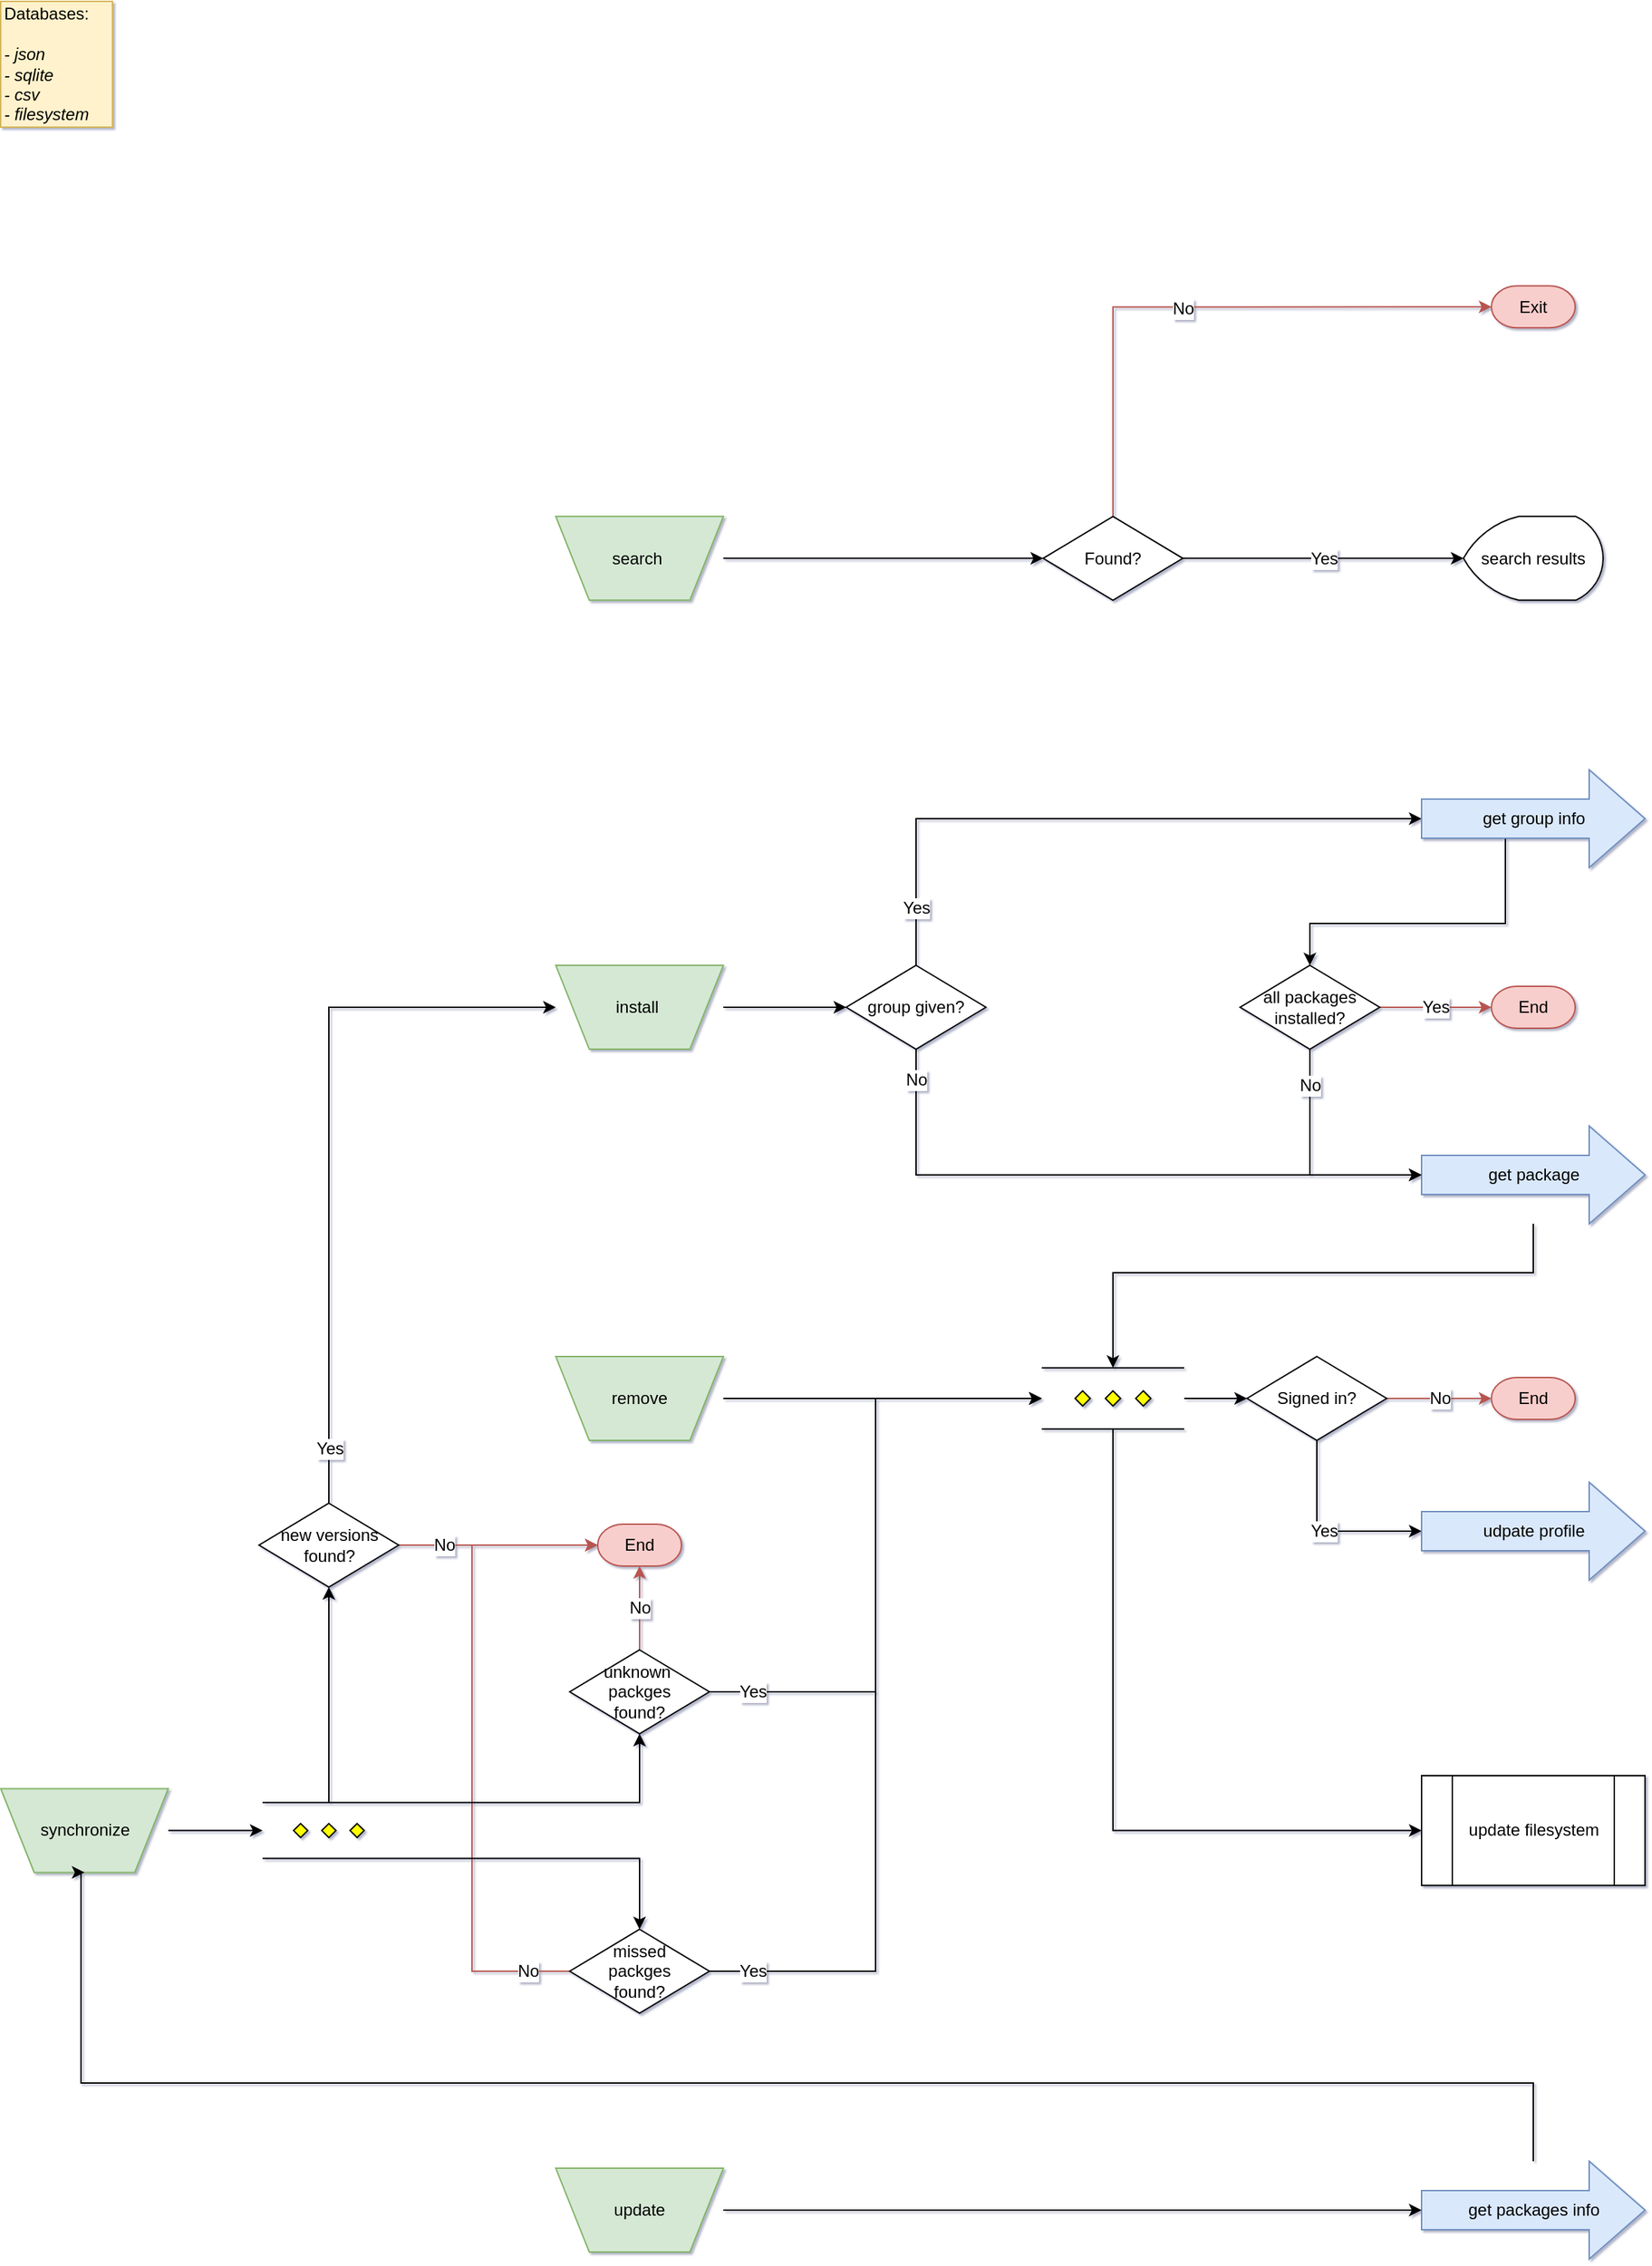 <mxfile version="12.4.2" type="device" pages="1"><diagram name="Page-1" id="edf60f1a-56cd-e834-aa8a-f176f3a09ee4"><mxGraphModel dx="2396" dy="1851" grid="1" gridSize="10" guides="1" tooltips="1" connect="1" arrows="1" fold="1" page="1" pageScale="1" pageWidth="1100" pageHeight="850" background="#ffffff" math="0" shadow="1"><root><mxCell id="0"/><mxCell id="1" parent="0"/><mxCell id="zUPLfW4vY-5iU9UicNbr-1" value="No" style="edgeStyle=orthogonalEdgeStyle;rounded=0;orthogonalLoop=1;jettySize=auto;html=1;shadow=0;fontFamily=Helvetica;fontSize=12;entryX=0;entryY=0.5;entryDx=0;entryDy=0;entryPerimeter=0;exitX=0;exitY=0.5;exitDx=0;exitDy=0;fillColor=#f8cecc;strokeColor=#b85450;" edge="1" parent="1" source="zUPLfW4vY-5iU9UicNbr-25" target="zUPLfW4vY-5iU9UicNbr-59"><mxGeometry x="-0.87" relative="1" as="geometry"><mxPoint x="140" y="370" as="targetPoint"/><Array as="points"><mxPoint x="80" y="600"/><mxPoint x="80" y="295"/></Array><mxPoint as="offset"/></mxGeometry></mxCell><mxCell id="zUPLfW4vY-5iU9UicNbr-2" style="edgeStyle=orthogonalEdgeStyle;rounded=0;orthogonalLoop=1;jettySize=auto;html=1;entryX=0;entryY=0.5;entryDx=0;entryDy=0;fontSize=12;fontFamily=Helvetica;shadow=0;" edge="1" parent="1" source="zUPLfW4vY-5iU9UicNbr-3" target="zUPLfW4vY-5iU9UicNbr-28"><mxGeometry relative="1" as="geometry"/></mxCell><mxCell id="zUPLfW4vY-5iU9UicNbr-3" value="install&amp;nbsp;" style="shape=trapezoid;whiteSpace=wrap;html=1;rounded=0;shadow=0;labelBackgroundColor=none;strokeWidth=1;fontFamily=Helvetica;fontSize=12;align=center;flipV=1;fillColor=#d5e8d4;strokeColor=#82b366;" vertex="1" parent="1"><mxGeometry x="140" y="-120" width="120" height="60" as="geometry"/></mxCell><mxCell id="zUPLfW4vY-5iU9UicNbr-4" style="edgeStyle=orthogonalEdgeStyle;rounded=0;orthogonalLoop=1;jettySize=auto;html=1;entryX=0;entryY=0.5;entryDx=0;entryDy=0;fontSize=12;fontFamily=Helvetica;shadow=0;" edge="1" parent="1" source="zUPLfW4vY-5iU9UicNbr-5" target="zUPLfW4vY-5iU9UicNbr-14"><mxGeometry relative="1" as="geometry"/></mxCell><mxCell id="zUPLfW4vY-5iU9UicNbr-5" value="remove" style="shape=trapezoid;whiteSpace=wrap;html=1;rounded=0;shadow=0;labelBackgroundColor=none;strokeWidth=1;fontFamily=Helvetica;fontSize=12;align=center;flipV=1;fillColor=#d5e8d4;strokeColor=#82b366;" vertex="1" parent="1"><mxGeometry x="140" y="160" width="120" height="60" as="geometry"/></mxCell><mxCell id="zUPLfW4vY-5iU9UicNbr-6" style="edgeStyle=orthogonalEdgeStyle;rounded=0;orthogonalLoop=1;jettySize=auto;html=1;entryX=0;entryY=0.5;entryDx=0;entryDy=0;entryPerimeter=0;fontSize=12;fontFamily=Helvetica;shadow=0;" edge="1" parent="1" source="zUPLfW4vY-5iU9UicNbr-7" target="zUPLfW4vY-5iU9UicNbr-23"><mxGeometry relative="1" as="geometry"/></mxCell><mxCell id="zUPLfW4vY-5iU9UicNbr-7" value="synchronize " style="shape=trapezoid;whiteSpace=wrap;html=1;rounded=0;shadow=0;labelBackgroundColor=none;strokeWidth=1;fontFamily=Helvetica;fontSize=12;align=center;flipV=1;fillColor=#d5e8d4;strokeColor=#82b366;" vertex="1" parent="1"><mxGeometry x="-257.5" y="469.3" width="120" height="60" as="geometry"/></mxCell><mxCell id="zUPLfW4vY-5iU9UicNbr-8" value="&lt;div style=&quot;font-size: 12px;&quot;&gt;&lt;span style=&quot;font-size: 12px;&quot;&gt;Databases:&lt;/span&gt;&lt;/div&gt;&lt;i style=&quot;font-size: 12px;&quot;&gt;&lt;span style=&quot;font-size: 12px;&quot;&gt;&lt;br style=&quot;font-size: 12px;&quot;&gt;- json&lt;/span&gt;&lt;br style=&quot;font-size: 12px;&quot;&gt;-&amp;nbsp;&lt;span style=&quot;font-size: 12px;&quot;&gt;sqlite&lt;/span&gt;&lt;br style=&quot;font-size: 12px;&quot;&gt;-&amp;nbsp;&lt;span style=&quot;font-size: 12px;&quot;&gt;csv&lt;/span&gt;&lt;br style=&quot;font-size: 12px;&quot;&gt;-&amp;nbsp;&lt;span style=&quot;font-size: 12px;&quot;&gt;filesystem&lt;/span&gt;&lt;/i&gt;" style="text;html=1;align=left;verticalAlign=middle;resizable=0;points=[];;autosize=1;fillColor=#fff2cc;strokeColor=#d6b656;fontSize=12;fontFamily=Helvetica;shadow=0;" vertex="1" parent="1"><mxGeometry x="-257.5" y="-810" width="80" height="90" as="geometry"/></mxCell><mxCell id="zUPLfW4vY-5iU9UicNbr-9" style="edgeStyle=orthogonalEdgeStyle;rounded=0;orthogonalLoop=1;jettySize=auto;html=1;entryX=0.5;entryY=0;entryDx=0;entryDy=0;fontSize=12;fontFamily=Helvetica;shadow=0;" edge="1" parent="1" source="zUPLfW4vY-5iU9UicNbr-10" target="zUPLfW4vY-5iU9UicNbr-14"><mxGeometry relative="1" as="geometry"><Array as="points"><mxPoint x="840" y="100"/><mxPoint x="539" y="100"/></Array></mxGeometry></mxCell><mxCell id="zUPLfW4vY-5iU9UicNbr-10" value="get package" style="html=1;strokeWidth=1;shape=mxgraph.arrows2.arrow;dy=0.6;dx=40;notch=0;fillColor=#dae8fc;strokeColor=#6c8ebf;fontSize=12;fontFamily=Helvetica;shadow=0;" vertex="1" parent="1"><mxGeometry x="760" y="-5" width="160" height="70" as="geometry"/></mxCell><mxCell id="zUPLfW4vY-5iU9UicNbr-11" value="Yes" style="rounded=0;orthogonalLoop=1;jettySize=auto;html=1;entryX=0;entryY=0.5;entryDx=0;entryDy=0;entryPerimeter=0;edgeStyle=orthogonalEdgeStyle;exitX=0.5;exitY=1;exitDx=0;exitDy=0;fontSize=12;fontFamily=Helvetica;shadow=0;" edge="1" parent="1" source="zUPLfW4vY-5iU9UicNbr-36" target="zUPLfW4vY-5iU9UicNbr-15"><mxGeometry relative="1" as="geometry"><mxPoint x="685" y="230" as="sourcePoint"/><mxPoint x="685" y="190" as="targetPoint"/></mxGeometry></mxCell><mxCell id="zUPLfW4vY-5iU9UicNbr-12" style="edgeStyle=orthogonalEdgeStyle;rounded=0;orthogonalLoop=1;jettySize=auto;html=1;exitX=1;exitY=0.5;exitDx=0;exitDy=0;exitPerimeter=0;entryX=0;entryY=0.5;entryDx=0;entryDy=0;fontSize=12;fontFamily=Helvetica;shadow=0;" edge="1" parent="1" source="zUPLfW4vY-5iU9UicNbr-14" target="zUPLfW4vY-5iU9UicNbr-36"><mxGeometry relative="1" as="geometry"/></mxCell><mxCell id="zUPLfW4vY-5iU9UicNbr-13" style="edgeStyle=orthogonalEdgeStyle;rounded=0;orthogonalLoop=1;jettySize=auto;html=1;entryX=0;entryY=0.5;entryDx=0;entryDy=0;exitX=0.5;exitY=1;exitDx=0;exitDy=0;exitPerimeter=0;fontSize=12;fontFamily=Helvetica;shadow=0;" edge="1" parent="1" source="zUPLfW4vY-5iU9UicNbr-14" target="zUPLfW4vY-5iU9UicNbr-16"><mxGeometry relative="1" as="geometry"/></mxCell><mxCell id="zUPLfW4vY-5iU9UicNbr-14" value="" style="verticalLabelPosition=bottom;verticalAlign=top;html=1;shape=mxgraph.flowchart.parallel_mode;pointerEvents=1;rounded=0;shadow=0;strokeWidth=1;fontSize=12;fontFamily=Helvetica;" vertex="1" parent="1"><mxGeometry x="488" y="168.15" width="102" height="43.7" as="geometry"/></mxCell><mxCell id="zUPLfW4vY-5iU9UicNbr-15" value="udpate profile" style="html=1;strokeWidth=1;shape=mxgraph.arrows2.arrow;dy=0.6;dx=40;notch=0;fillColor=#dae8fc;strokeColor=#6c8ebf;fontSize=12;fontFamily=Helvetica;shadow=0;" vertex="1" parent="1"><mxGeometry x="760" y="250" width="160" height="70" as="geometry"/></mxCell><mxCell id="zUPLfW4vY-5iU9UicNbr-16" value="update filesystem" style="html=1;shape=process;whiteSpace=wrap;rounded=0;size=0.14;arcSize=6;strokeWidth=1;shadow=0;fontSize=12;fontFamily=Helvetica;" vertex="1" parent="1"><mxGeometry x="760" y="460" width="160" height="78.6" as="geometry"/></mxCell><mxCell id="zUPLfW4vY-5iU9UicNbr-17" value="Yes" style="edgeStyle=orthogonalEdgeStyle;rounded=0;orthogonalLoop=1;jettySize=auto;html=1;entryX=0;entryY=0.5;entryDx=0;entryDy=0;fontSize=12;fontFamily=Helvetica;shadow=0;" edge="1" parent="1" source="zUPLfW4vY-5iU9UicNbr-19" target="zUPLfW4vY-5iU9UicNbr-14"><mxGeometry x="-0.862" relative="1" as="geometry"><mxPoint as="offset"/></mxGeometry></mxCell><mxCell id="zUPLfW4vY-5iU9UicNbr-18" value="No" style="edgeStyle=orthogonalEdgeStyle;rounded=0;orthogonalLoop=1;jettySize=auto;html=1;entryX=0.5;entryY=1;entryDx=0;entryDy=0;entryPerimeter=0;shadow=0;fontFamily=Helvetica;fontSize=12;fillColor=#f8cecc;strokeColor=#b85450;" edge="1" parent="1" source="zUPLfW4vY-5iU9UicNbr-19" target="zUPLfW4vY-5iU9UicNbr-59"><mxGeometry relative="1" as="geometry"/></mxCell><mxCell id="zUPLfW4vY-5iU9UicNbr-19" value="unknown&amp;nbsp;&lt;br style=&quot;font-size: 12px&quot;&gt;packges &lt;br&gt;found?" style="rhombus;whiteSpace=wrap;html=1;rounded=0;shadow=0;labelBackgroundColor=none;strokeWidth=1;fontFamily=Helvetica;fontSize=12;align=center;" vertex="1" parent="1"><mxGeometry x="150" y="370" width="100" height="60" as="geometry"/></mxCell><mxCell id="zUPLfW4vY-5iU9UicNbr-20" style="edgeStyle=orthogonalEdgeStyle;rounded=0;orthogonalLoop=1;jettySize=auto;html=1;entryX=0.5;entryY=1;entryDx=0;entryDy=0;fontSize=12;fontFamily=Helvetica;shadow=0;exitX=1;exitY=0;exitDx=0;exitDy=0;exitPerimeter=0;" edge="1" parent="1" source="zUPLfW4vY-5iU9UicNbr-23" target="zUPLfW4vY-5iU9UicNbr-19"><mxGeometry relative="1" as="geometry"><Array as="points"><mxPoint x="200" y="479"/></Array></mxGeometry></mxCell><mxCell id="zUPLfW4vY-5iU9UicNbr-21" style="edgeStyle=orthogonalEdgeStyle;rounded=0;orthogonalLoop=1;jettySize=auto;html=1;entryX=0.5;entryY=0;entryDx=0;entryDy=0;fontSize=12;fontFamily=Helvetica;shadow=0;exitX=1;exitY=1;exitDx=0;exitDy=0;exitPerimeter=0;" edge="1" parent="1" source="zUPLfW4vY-5iU9UicNbr-23" target="zUPLfW4vY-5iU9UicNbr-25"><mxGeometry relative="1" as="geometry"><Array as="points"><mxPoint x="200" y="519"/></Array></mxGeometry></mxCell><mxCell id="zUPLfW4vY-5iU9UicNbr-22" style="edgeStyle=orthogonalEdgeStyle;rounded=0;orthogonalLoop=1;jettySize=auto;html=1;entryX=0.5;entryY=1;entryDx=0;entryDy=0;fontSize=12;fontFamily=Helvetica;shadow=0;" edge="1" parent="1" source="zUPLfW4vY-5iU9UicNbr-23" target="zUPLfW4vY-5iU9UicNbr-42"><mxGeometry relative="1" as="geometry"/></mxCell><mxCell id="zUPLfW4vY-5iU9UicNbr-23" value="" style="verticalLabelPosition=bottom;verticalAlign=top;html=1;shape=mxgraph.flowchart.parallel_mode;pointerEvents=1;rounded=0;shadow=0;strokeWidth=1;fontSize=12;fontFamily=Helvetica;" vertex="1" parent="1"><mxGeometry x="-70" y="479.3" width="95" height="40" as="geometry"/></mxCell><mxCell id="zUPLfW4vY-5iU9UicNbr-24" value="Yes" style="edgeStyle=orthogonalEdgeStyle;rounded=0;orthogonalLoop=1;jettySize=auto;html=1;entryX=0;entryY=0.5;entryDx=0;entryDy=0;fontSize=12;fontFamily=Helvetica;shadow=0;" edge="1" parent="1" source="zUPLfW4vY-5iU9UicNbr-25" target="zUPLfW4vY-5iU9UicNbr-14"><mxGeometry x="-0.906" relative="1" as="geometry"><mxPoint as="offset"/></mxGeometry></mxCell><mxCell id="zUPLfW4vY-5iU9UicNbr-25" value="missed &lt;br&gt;packges &lt;br&gt;found?" style="rhombus;whiteSpace=wrap;html=1;rounded=0;shadow=0;labelBackgroundColor=none;strokeWidth=1;fontFamily=Helvetica;fontSize=12;align=center;" vertex="1" parent="1"><mxGeometry x="150" y="570" width="100" height="60" as="geometry"/></mxCell><mxCell id="zUPLfW4vY-5iU9UicNbr-26" value="Yes" style="edgeStyle=orthogonalEdgeStyle;rounded=0;orthogonalLoop=1;jettySize=auto;html=1;exitX=0.5;exitY=0;exitDx=0;exitDy=0;entryX=0;entryY=0.5;entryDx=0;entryDy=0;entryPerimeter=0;fontSize=12;fontFamily=Helvetica;shadow=0;" edge="1" parent="1" source="zUPLfW4vY-5iU9UicNbr-28" target="zUPLfW4vY-5iU9UicNbr-30"><mxGeometry x="-0.824" relative="1" as="geometry"><mxPoint as="offset"/></mxGeometry></mxCell><mxCell id="zUPLfW4vY-5iU9UicNbr-27" value="No" style="edgeStyle=orthogonalEdgeStyle;rounded=0;orthogonalLoop=1;jettySize=auto;html=1;entryX=0;entryY=0.5;entryDx=0;entryDy=0;entryPerimeter=0;exitX=0.5;exitY=1;exitDx=0;exitDy=0;fontSize=12;fontFamily=Helvetica;shadow=0;" edge="1" parent="1" source="zUPLfW4vY-5iU9UicNbr-28" target="zUPLfW4vY-5iU9UicNbr-10"><mxGeometry x="-0.904" relative="1" as="geometry"><mxPoint as="offset"/></mxGeometry></mxCell><mxCell id="zUPLfW4vY-5iU9UicNbr-28" value="group given?" style="rhombus;whiteSpace=wrap;html=1;rounded=0;shadow=0;labelBackgroundColor=none;strokeWidth=1;fontFamily=Helvetica;fontSize=12;align=center;" vertex="1" parent="1"><mxGeometry x="348" y="-120" width="100" height="60" as="geometry"/></mxCell><mxCell id="zUPLfW4vY-5iU9UicNbr-29" style="edgeStyle=orthogonalEdgeStyle;rounded=0;orthogonalLoop=1;jettySize=auto;html=1;entryX=0.5;entryY=0;entryDx=0;entryDy=0;exitX=0;exitY=0;exitDx=60;exitDy=49;exitPerimeter=0;fontSize=12;fontFamily=Helvetica;shadow=0;" edge="1" parent="1" source="zUPLfW4vY-5iU9UicNbr-30" target="zUPLfW4vY-5iU9UicNbr-33"><mxGeometry relative="1" as="geometry"><Array as="points"><mxPoint x="820" y="-150"/><mxPoint x="680" y="-150"/></Array></mxGeometry></mxCell><mxCell id="zUPLfW4vY-5iU9UicNbr-30" value="get group info" style="html=1;strokeWidth=1;shape=mxgraph.arrows2.arrow;dy=0.6;dx=40;notch=0;fillColor=#dae8fc;strokeColor=#6c8ebf;fontSize=12;fontFamily=Helvetica;shadow=0;" vertex="1" parent="1"><mxGeometry x="760" y="-260" width="160" height="70" as="geometry"/></mxCell><mxCell id="zUPLfW4vY-5iU9UicNbr-31" value="No" style="edgeStyle=orthogonalEdgeStyle;rounded=0;orthogonalLoop=1;jettySize=auto;html=1;entryX=0;entryY=0.5;entryDx=0;entryDy=0;entryPerimeter=0;exitX=0.5;exitY=1;exitDx=0;exitDy=0;fontSize=12;fontFamily=Helvetica;shadow=0;" edge="1" parent="1" source="zUPLfW4vY-5iU9UicNbr-33" target="zUPLfW4vY-5iU9UicNbr-10"><mxGeometry x="-0.695" relative="1" as="geometry"><mxPoint as="offset"/></mxGeometry></mxCell><mxCell id="zUPLfW4vY-5iU9UicNbr-32" value="Yes" style="edgeStyle=orthogonalEdgeStyle;rounded=0;orthogonalLoop=1;jettySize=auto;html=1;entryX=0;entryY=0.5;entryDx=0;entryDy=0;entryPerimeter=0;fontSize=12;fontFamily=Helvetica;shadow=0;fillColor=#f8cecc;strokeColor=#b85450;" edge="1" parent="1" source="zUPLfW4vY-5iU9UicNbr-33" target="zUPLfW4vY-5iU9UicNbr-34"><mxGeometry relative="1" as="geometry"/></mxCell><mxCell id="zUPLfW4vY-5iU9UicNbr-33" value="all packages installed?" style="rhombus;whiteSpace=wrap;html=1;rounded=0;shadow=0;labelBackgroundColor=none;strokeWidth=1;fontFamily=Helvetica;fontSize=12;align=center;" vertex="1" parent="1"><mxGeometry x="630" y="-120" width="100" height="60" as="geometry"/></mxCell><mxCell id="zUPLfW4vY-5iU9UicNbr-34" value="End" style="strokeWidth=1;html=1;shape=mxgraph.flowchart.terminator;whiteSpace=wrap;rounded=0;shadow=0;labelBackgroundColor=none;fontFamily=Helvetica;fontSize=12;align=center;fillColor=#f8cecc;strokeColor=#b85450;" vertex="1" parent="1"><mxGeometry x="810" y="-105" width="60" height="30" as="geometry"/></mxCell><mxCell id="zUPLfW4vY-5iU9UicNbr-35" value="No" style="edgeStyle=orthogonalEdgeStyle;rounded=0;orthogonalLoop=1;jettySize=auto;html=1;entryX=0;entryY=0.5;entryDx=0;entryDy=0;entryPerimeter=0;fontSize=12;fontFamily=Helvetica;shadow=0;fillColor=#f8cecc;strokeColor=#b85450;" edge="1" parent="1" source="zUPLfW4vY-5iU9UicNbr-36" target="zUPLfW4vY-5iU9UicNbr-37"><mxGeometry relative="1" as="geometry"/></mxCell><mxCell id="zUPLfW4vY-5iU9UicNbr-36" value="Signed in?" style="rhombus;whiteSpace=wrap;html=1;rounded=0;shadow=0;labelBackgroundColor=none;strokeWidth=1;fontFamily=Helvetica;fontSize=12;align=center;" vertex="1" parent="1"><mxGeometry x="635" y="160" width="100" height="60" as="geometry"/></mxCell><mxCell id="zUPLfW4vY-5iU9UicNbr-37" value="End" style="strokeWidth=1;html=1;shape=mxgraph.flowchart.terminator;whiteSpace=wrap;rounded=0;shadow=0;labelBackgroundColor=none;fontFamily=Helvetica;fontSize=12;align=center;fillColor=#f8cecc;strokeColor=#b85450;" vertex="1" parent="1"><mxGeometry x="810" y="175" width="60" height="30" as="geometry"/></mxCell><mxCell id="zUPLfW4vY-5iU9UicNbr-38" style="edgeStyle=orthogonalEdgeStyle;rounded=0;orthogonalLoop=1;jettySize=auto;html=1;entryX=0.5;entryY=1;entryDx=0;entryDy=0;fontSize=12;fontFamily=Helvetica;shadow=0;" edge="1" parent="1" source="zUPLfW4vY-5iU9UicNbr-39" target="zUPLfW4vY-5iU9UicNbr-7"><mxGeometry relative="1" as="geometry"><Array as="points"><mxPoint x="840" y="680"/><mxPoint x="-200" y="680"/></Array></mxGeometry></mxCell><mxCell id="zUPLfW4vY-5iU9UicNbr-39" value="get packages info" style="html=1;strokeWidth=1;shape=mxgraph.arrows2.arrow;dy=0.6;dx=40;notch=0;fillColor=#dae8fc;strokeColor=#6c8ebf;fontSize=12;fontFamily=Helvetica;shadow=0;" vertex="1" parent="1"><mxGeometry x="760" y="736" width="160" height="70" as="geometry"/></mxCell><mxCell id="zUPLfW4vY-5iU9UicNbr-40" value="Yes" style="edgeStyle=orthogonalEdgeStyle;rounded=0;orthogonalLoop=1;jettySize=auto;html=1;entryX=0;entryY=0.5;entryDx=0;entryDy=0;exitX=0.5;exitY=0;exitDx=0;exitDy=0;fontSize=12;fontFamily=Helvetica;shadow=0;" edge="1" parent="1" source="zUPLfW4vY-5iU9UicNbr-42" target="zUPLfW4vY-5iU9UicNbr-3"><mxGeometry x="-0.85" relative="1" as="geometry"><mxPoint as="offset"/></mxGeometry></mxCell><mxCell id="zUPLfW4vY-5iU9UicNbr-41" value="No" style="edgeStyle=orthogonalEdgeStyle;rounded=0;orthogonalLoop=1;jettySize=auto;html=1;entryX=0;entryY=0.5;entryDx=0;entryDy=0;entryPerimeter=0;shadow=0;fontFamily=Helvetica;fontSize=12;fillColor=#f8cecc;strokeColor=#b85450;" edge="1" parent="1" source="zUPLfW4vY-5iU9UicNbr-42" target="zUPLfW4vY-5iU9UicNbr-59"><mxGeometry x="0.003" y="-39" relative="1" as="geometry"><mxPoint x="-39" y="-39" as="offset"/></mxGeometry></mxCell><mxCell id="zUPLfW4vY-5iU9UicNbr-42" value="new versions &lt;br style=&quot;font-size: 12px;&quot;&gt;found?" style="rhombus;whiteSpace=wrap;html=1;rounded=0;shadow=0;labelBackgroundColor=none;strokeWidth=1;fontFamily=Helvetica;fontSize=12;align=center;" vertex="1" parent="1"><mxGeometry x="-72.5" y="265" width="100" height="60" as="geometry"/></mxCell><mxCell id="zUPLfW4vY-5iU9UicNbr-43" style="edgeStyle=orthogonalEdgeStyle;rounded=0;orthogonalLoop=1;jettySize=auto;html=1;entryX=0;entryY=0.5;entryDx=0;entryDy=0;entryPerimeter=0;fontSize=12;fontFamily=Helvetica;shadow=0;" edge="1" parent="1" source="zUPLfW4vY-5iU9UicNbr-44" target="zUPLfW4vY-5iU9UicNbr-39"><mxGeometry relative="1" as="geometry"><mxPoint x="491.5" y="771" as="targetPoint"/></mxGeometry></mxCell><mxCell id="zUPLfW4vY-5iU9UicNbr-44" value="update" style="shape=trapezoid;whiteSpace=wrap;html=1;rounded=0;shadow=0;labelBackgroundColor=none;strokeWidth=1;fontFamily=Helvetica;fontSize=12;align=center;flipV=1;fillColor=#d5e8d4;strokeColor=#82b366;" vertex="1" parent="1"><mxGeometry x="140" y="741" width="120" height="60" as="geometry"/></mxCell><mxCell id="zUPLfW4vY-5iU9UicNbr-47" value="Exit" style="strokeWidth=1;html=1;shape=mxgraph.flowchart.terminator;whiteSpace=wrap;rounded=0;shadow=0;labelBackgroundColor=none;fontFamily=Helvetica;fontSize=12;align=center;fillColor=#f8cecc;strokeColor=#b85450;" vertex="1" parent="1"><mxGeometry x="810" y="-606.33" width="60" height="30" as="geometry"/></mxCell><mxCell id="zUPLfW4vY-5iU9UicNbr-48" style="edgeStyle=orthogonalEdgeStyle;rounded=0;orthogonalLoop=1;jettySize=auto;html=1;entryX=0;entryY=0.5;entryDx=0;entryDy=0;entryPerimeter=0;fontSize=12;fontFamily=Helvetica;shadow=0;fillColor=#f8cecc;strokeColor=#b85450;exitX=0.5;exitY=0;exitDx=0;exitDy=0;" edge="1" parent="1" source="zUPLfW4vY-5iU9UicNbr-52" target="zUPLfW4vY-5iU9UicNbr-47"><mxGeometry relative="1" as="geometry"><mxPoint x="587.45" y="-591" as="sourcePoint"/></mxGeometry></mxCell><mxCell id="zUPLfW4vY-5iU9UicNbr-49" value="No" style="text;html=1;align=center;verticalAlign=middle;resizable=0;points=[];;labelBackgroundColor=#ffffff;fontSize=12;fontFamily=Helvetica;" vertex="1" connectable="0" parent="zUPLfW4vY-5iU9UicNbr-48"><mxGeometry x="0.001" y="-11" relative="1" as="geometry"><mxPoint x="-11" y="-10" as="offset"/></mxGeometry></mxCell><mxCell id="zUPLfW4vY-5iU9UicNbr-51" value="search&amp;nbsp;" style="shape=trapezoid;whiteSpace=wrap;html=1;rounded=0;shadow=0;labelBackgroundColor=none;strokeWidth=1;fontFamily=Helvetica;fontSize=12;align=center;flipV=1;fillColor=#d5e8d4;strokeColor=#82b366;" vertex="1" parent="1"><mxGeometry x="140" y="-441.33" width="120" height="60" as="geometry"/></mxCell><mxCell id="zUPLfW4vY-5iU9UicNbr-52" value="Found?" style="rhombus;whiteSpace=wrap;html=1;rounded=0;shadow=0;labelBackgroundColor=none;strokeWidth=1;fontFamily=Helvetica;fontSize=12;align=center;" vertex="1" parent="1"><mxGeometry x="489" y="-441.33" width="100" height="60" as="geometry"/></mxCell><mxCell id="zUPLfW4vY-5iU9UicNbr-53" style="edgeStyle=orthogonalEdgeStyle;rounded=0;orthogonalLoop=1;jettySize=auto;html=1;fontSize=12;fontFamily=Helvetica;shadow=0;" edge="1" parent="1" source="zUPLfW4vY-5iU9UicNbr-51" target="zUPLfW4vY-5iU9UicNbr-52"><mxGeometry relative="1" as="geometry"/></mxCell><mxCell id="zUPLfW4vY-5iU9UicNbr-54" value="search results" style="strokeWidth=1;html=1;shape=mxgraph.flowchart.display;whiteSpace=wrap;rounded=0;shadow=0;fontSize=12;fontFamily=Helvetica;" vertex="1" parent="1"><mxGeometry x="790" y="-441.33" width="100" height="60" as="geometry"/></mxCell><mxCell id="zUPLfW4vY-5iU9UicNbr-55" value="Yes" style="edgeStyle=orthogonalEdgeStyle;rounded=0;orthogonalLoop=1;jettySize=auto;html=1;entryX=0;entryY=0.5;entryDx=0;entryDy=0;entryPerimeter=0;fontSize=12;fontFamily=Helvetica;shadow=0;" edge="1" parent="1" source="zUPLfW4vY-5iU9UicNbr-52" target="zUPLfW4vY-5iU9UicNbr-54"><mxGeometry relative="1" as="geometry"/></mxCell><mxCell id="zUPLfW4vY-5iU9UicNbr-59" value="End" style="strokeWidth=1;html=1;shape=mxgraph.flowchart.terminator;whiteSpace=wrap;rounded=0;shadow=0;labelBackgroundColor=none;fontFamily=Helvetica;fontSize=12;align=center;fillColor=#f8cecc;strokeColor=#b85450;" vertex="1" parent="1"><mxGeometry x="170" y="280" width="60" height="30" as="geometry"/></mxCell></root></mxGraphModel></diagram></mxfile>